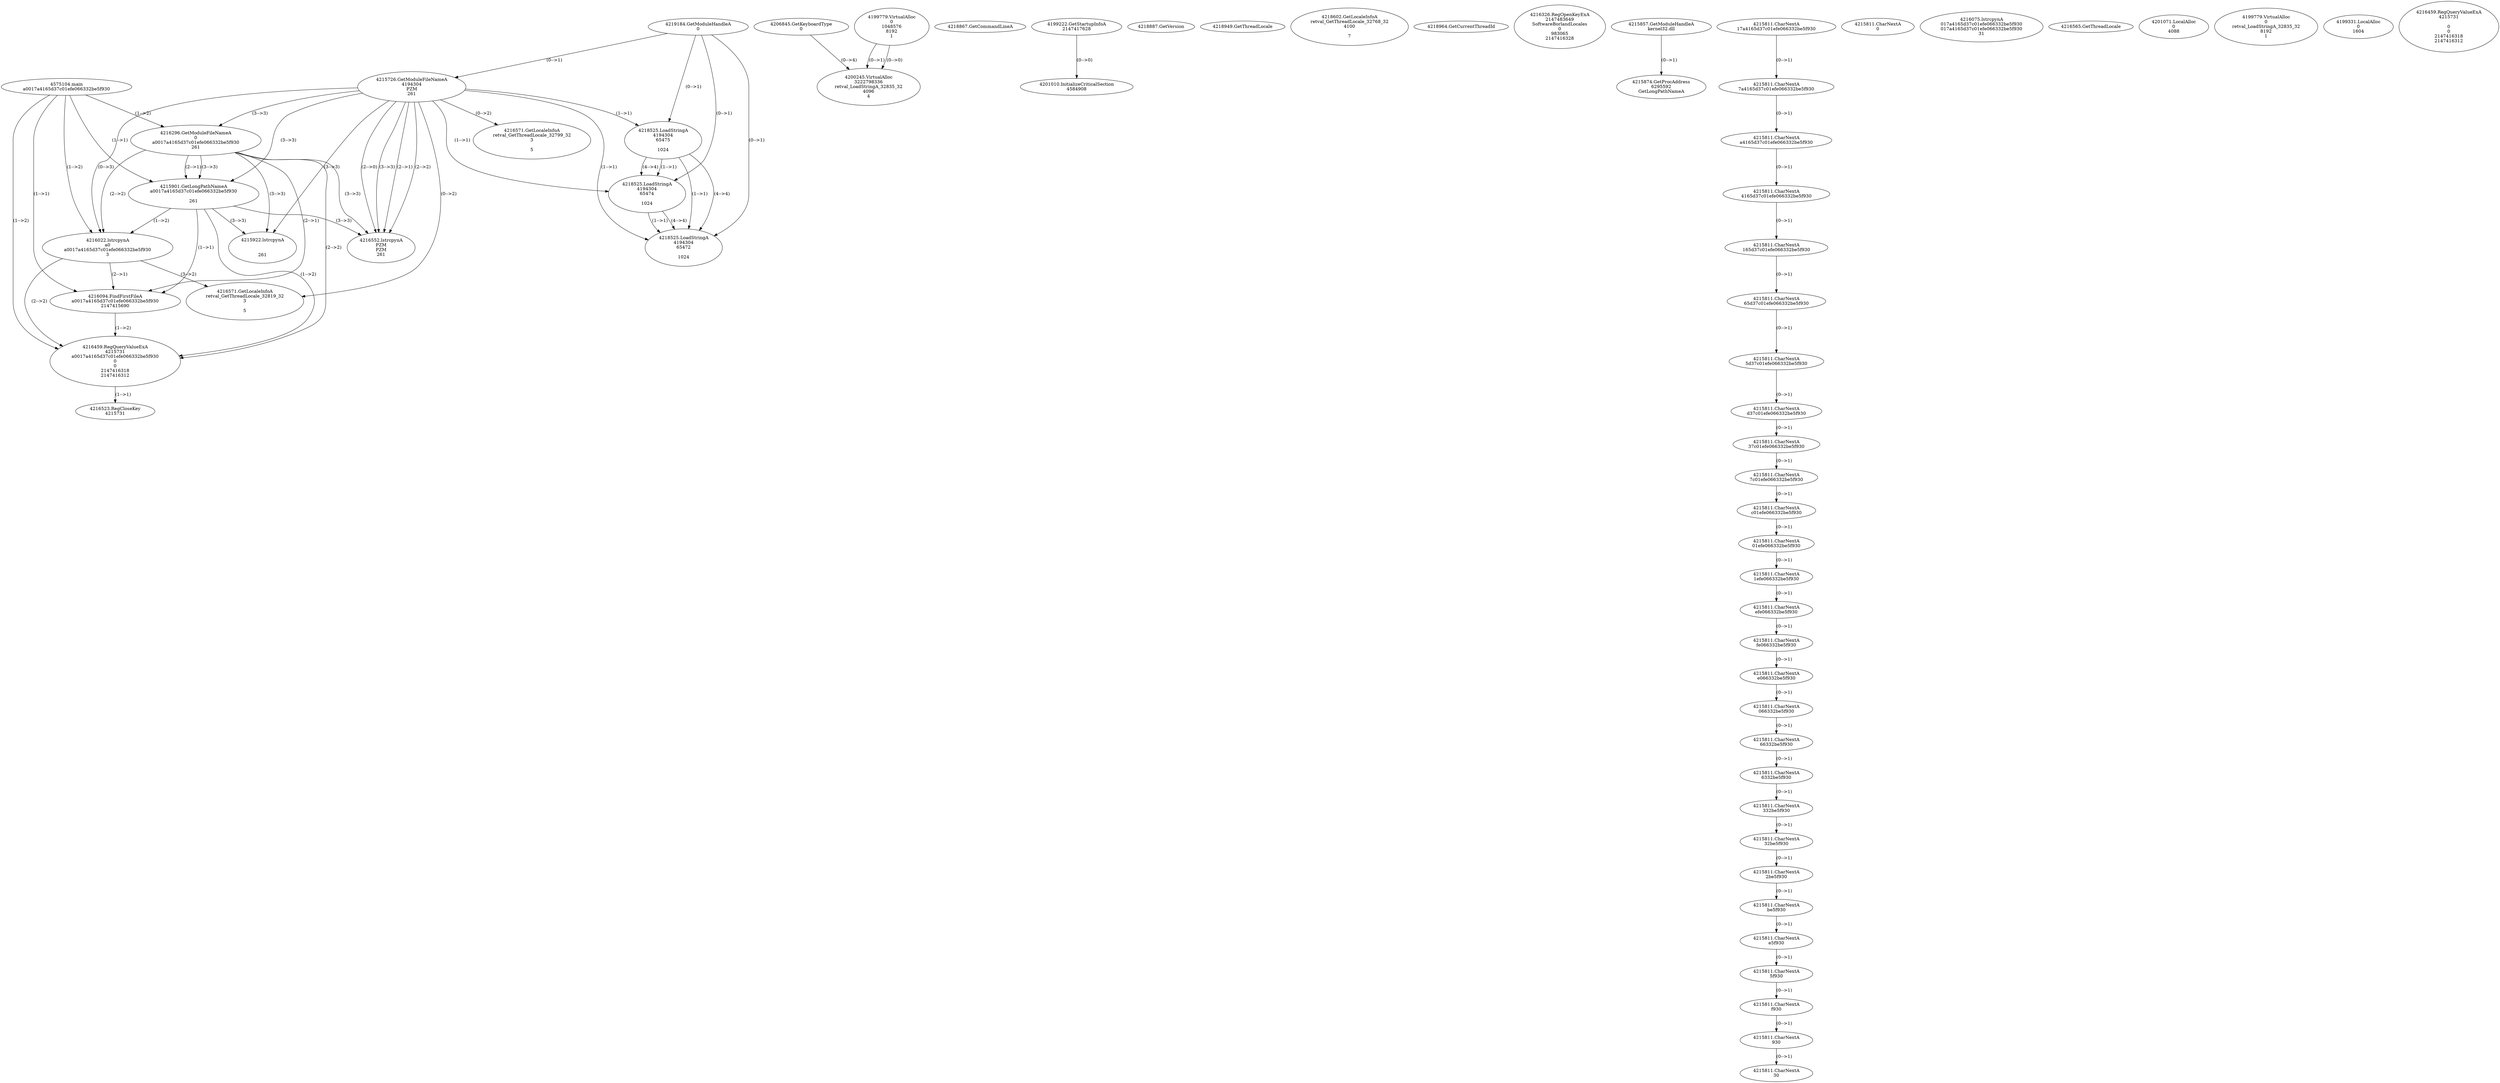 // Global SCDG with merge call
digraph {
	0 [label="4575104.main
a0017a4165d37c01efe066332be5f930"]
	1 [label="4219184.GetModuleHandleA
0"]
	2 [label="4206845.GetKeyboardType
0"]
	3 [label="4218867.GetCommandLineA
"]
	4 [label="4199222.GetStartupInfoA
2147417628"]
	5 [label="4218887.GetVersion
"]
	6 [label="4218949.GetThreadLocale
"]
	7 [label="4218602.GetLocaleInfoA
retval_GetThreadLocale_32768_32
4100

7"]
	8 [label="4218964.GetCurrentThreadId
"]
	9 [label="4215726.GetModuleFileNameA
4194304
PZM
261"]
	1 -> 9 [label="(0-->1)"]
	10 [label="4216296.GetModuleFileNameA
0
a0017a4165d37c01efe066332be5f930
261"]
	0 -> 10 [label="(1-->2)"]
	9 -> 10 [label="(3-->3)"]
	11 [label="4216326.RegOpenKeyExA
2147483649
Software\Borland\Locales
0
983065
2147416328"]
	12 [label="4215857.GetModuleHandleA
kernel32.dll"]
	13 [label="4215874.GetProcAddress
6295592
GetLongPathNameA"]
	12 -> 13 [label="(0-->1)"]
	14 [label="4215901.GetLongPathNameA
a0017a4165d37c01efe066332be5f930

261"]
	0 -> 14 [label="(1-->1)"]
	10 -> 14 [label="(2-->1)"]
	9 -> 14 [label="(3-->3)"]
	10 -> 14 [label="(3-->3)"]
	15 [label="4216022.lstrcpynA
a0
a0017a4165d37c01efe066332be5f930
3"]
	0 -> 15 [label="(1-->2)"]
	10 -> 15 [label="(2-->2)"]
	14 -> 15 [label="(1-->2)"]
	9 -> 15 [label="(0-->3)"]
	16 [label="4215811.CharNextA
17a4165d37c01efe066332be5f930"]
	17 [label="4215811.CharNextA
7a4165d37c01efe066332be5f930"]
	16 -> 17 [label="(0-->1)"]
	18 [label="4215811.CharNextA
a4165d37c01efe066332be5f930"]
	17 -> 18 [label="(0-->1)"]
	19 [label="4215811.CharNextA
4165d37c01efe066332be5f930"]
	18 -> 19 [label="(0-->1)"]
	20 [label="4215811.CharNextA
165d37c01efe066332be5f930"]
	19 -> 20 [label="(0-->1)"]
	21 [label="4215811.CharNextA
65d37c01efe066332be5f930"]
	20 -> 21 [label="(0-->1)"]
	22 [label="4215811.CharNextA
5d37c01efe066332be5f930"]
	21 -> 22 [label="(0-->1)"]
	23 [label="4215811.CharNextA
d37c01efe066332be5f930"]
	22 -> 23 [label="(0-->1)"]
	24 [label="4215811.CharNextA
37c01efe066332be5f930"]
	23 -> 24 [label="(0-->1)"]
	25 [label="4215811.CharNextA
7c01efe066332be5f930"]
	24 -> 25 [label="(0-->1)"]
	26 [label="4215811.CharNextA
c01efe066332be5f930"]
	25 -> 26 [label="(0-->1)"]
	27 [label="4215811.CharNextA
01efe066332be5f930"]
	26 -> 27 [label="(0-->1)"]
	28 [label="4215811.CharNextA
1efe066332be5f930"]
	27 -> 28 [label="(0-->1)"]
	29 [label="4215811.CharNextA
efe066332be5f930"]
	28 -> 29 [label="(0-->1)"]
	30 [label="4215811.CharNextA
fe066332be5f930"]
	29 -> 30 [label="(0-->1)"]
	31 [label="4215811.CharNextA
e066332be5f930"]
	30 -> 31 [label="(0-->1)"]
	32 [label="4215811.CharNextA
066332be5f930"]
	31 -> 32 [label="(0-->1)"]
	33 [label="4215811.CharNextA
66332be5f930"]
	32 -> 33 [label="(0-->1)"]
	34 [label="4215811.CharNextA
6332be5f930"]
	33 -> 34 [label="(0-->1)"]
	35 [label="4215811.CharNextA
332be5f930"]
	34 -> 35 [label="(0-->1)"]
	36 [label="4215811.CharNextA
32be5f930"]
	35 -> 36 [label="(0-->1)"]
	37 [label="4215811.CharNextA
2be5f930"]
	36 -> 37 [label="(0-->1)"]
	38 [label="4215811.CharNextA
be5f930"]
	37 -> 38 [label="(0-->1)"]
	39 [label="4215811.CharNextA
e5f930"]
	38 -> 39 [label="(0-->1)"]
	40 [label="4215811.CharNextA
5f930"]
	39 -> 40 [label="(0-->1)"]
	41 [label="4215811.CharNextA
f930"]
	40 -> 41 [label="(0-->1)"]
	42 [label="4215811.CharNextA
930"]
	41 -> 42 [label="(0-->1)"]
	43 [label="4215811.CharNextA
30"]
	42 -> 43 [label="(0-->1)"]
	44 [label="4215811.CharNextA
0"]
	45 [label="4216075.lstrcpynA
017a4165d37c01efe066332be5f930
017a4165d37c01efe066332be5f930
31"]
	46 [label="4216094.FindFirstFileA
a0017a4165d37c01efe066332be5f930
2147415690"]
	0 -> 46 [label="(1-->1)"]
	10 -> 46 [label="(2-->1)"]
	14 -> 46 [label="(1-->1)"]
	15 -> 46 [label="(2-->1)"]
	47 [label="4216459.RegQueryValueExA
4215731
a0017a4165d37c01efe066332be5f930
0
0
2147416318
2147416312"]
	0 -> 47 [label="(1-->2)"]
	10 -> 47 [label="(2-->2)"]
	14 -> 47 [label="(1-->2)"]
	15 -> 47 [label="(2-->2)"]
	46 -> 47 [label="(1-->2)"]
	48 [label="4216523.RegCloseKey
4215731"]
	47 -> 48 [label="(1-->1)"]
	49 [label="4216552.lstrcpynA
PZM
PZM
261"]
	9 -> 49 [label="(2-->1)"]
	9 -> 49 [label="(2-->2)"]
	9 -> 49 [label="(3-->3)"]
	10 -> 49 [label="(3-->3)"]
	14 -> 49 [label="(3-->3)"]
	9 -> 49 [label="(2-->0)"]
	50 [label="4216565.GetThreadLocale
"]
	51 [label="4216571.GetLocaleInfoA
retval_GetThreadLocale_32819_32
3

5"]
	9 -> 51 [label="(0-->2)"]
	15 -> 51 [label="(3-->2)"]
	52 [label="4218525.LoadStringA
4194304
65475

1024"]
	1 -> 52 [label="(0-->1)"]
	9 -> 52 [label="(1-->1)"]
	53 [label="4218525.LoadStringA
4194304
65474

1024"]
	1 -> 53 [label="(0-->1)"]
	9 -> 53 [label="(1-->1)"]
	52 -> 53 [label="(1-->1)"]
	52 -> 53 [label="(4-->4)"]
	54 [label="4218525.LoadStringA
4194304
65472

1024"]
	1 -> 54 [label="(0-->1)"]
	9 -> 54 [label="(1-->1)"]
	52 -> 54 [label="(1-->1)"]
	53 -> 54 [label="(1-->1)"]
	52 -> 54 [label="(4-->4)"]
	53 -> 54 [label="(4-->4)"]
	55 [label="4201010.InitializeCriticalSection
4584908"]
	4 -> 55 [label="(0-->0)"]
	56 [label="4201071.LocalAlloc
0
4088"]
	57 [label="4199779.VirtualAlloc
0
retval_LoadStringA_32835_32
8192
1"]
	58 [label="4199331.LocalAlloc
0
1604"]
	59 [label="4215922.lstrcpynA


261"]
	9 -> 59 [label="(3-->3)"]
	10 -> 59 [label="(3-->3)"]
	14 -> 59 [label="(3-->3)"]
	60 [label="4216459.RegQueryValueExA
4215731

0
0
2147416318
2147416312"]
	61 [label="4216571.GetLocaleInfoA
retval_GetThreadLocale_32799_32
3

5"]
	9 -> 61 [label="(0-->2)"]
	62 [label="4199779.VirtualAlloc
0
1048576
8192
1"]
	63 [label="4200245.VirtualAlloc
3222798336
retval_LoadStringA_32835_32
4096
4"]
	62 -> 63 [label="(0-->1)"]
	2 -> 63 [label="(0-->4)"]
	62 -> 63 [label="(0-->0)"]
}
